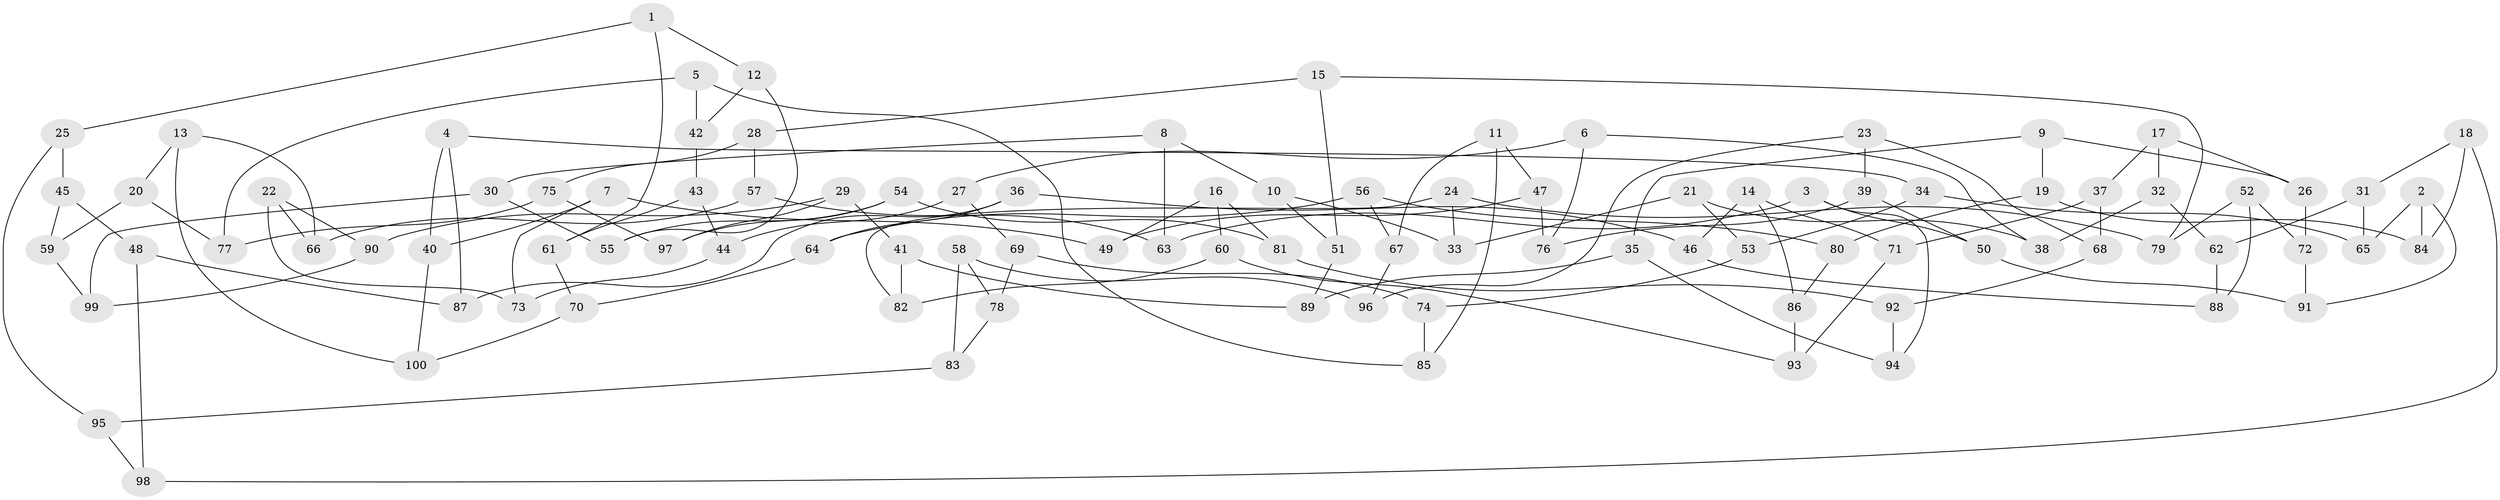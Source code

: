 // Generated by graph-tools (version 1.1) at 2025/39/02/21/25 10:39:00]
// undirected, 100 vertices, 150 edges
graph export_dot {
graph [start="1"]
  node [color=gray90,style=filled];
  1;
  2;
  3;
  4;
  5;
  6;
  7;
  8;
  9;
  10;
  11;
  12;
  13;
  14;
  15;
  16;
  17;
  18;
  19;
  20;
  21;
  22;
  23;
  24;
  25;
  26;
  27;
  28;
  29;
  30;
  31;
  32;
  33;
  34;
  35;
  36;
  37;
  38;
  39;
  40;
  41;
  42;
  43;
  44;
  45;
  46;
  47;
  48;
  49;
  50;
  51;
  52;
  53;
  54;
  55;
  56;
  57;
  58;
  59;
  60;
  61;
  62;
  63;
  64;
  65;
  66;
  67;
  68;
  69;
  70;
  71;
  72;
  73;
  74;
  75;
  76;
  77;
  78;
  79;
  80;
  81;
  82;
  83;
  84;
  85;
  86;
  87;
  88;
  89;
  90;
  91;
  92;
  93;
  94;
  95;
  96;
  97;
  98;
  99;
  100;
  1 -- 12;
  1 -- 61;
  1 -- 25;
  2 -- 65;
  2 -- 91;
  2 -- 84;
  3 -- 50;
  3 -- 94;
  3 -- 63;
  4 -- 34;
  4 -- 40;
  4 -- 87;
  5 -- 77;
  5 -- 85;
  5 -- 42;
  6 -- 38;
  6 -- 27;
  6 -- 76;
  7 -- 49;
  7 -- 73;
  7 -- 40;
  8 -- 10;
  8 -- 63;
  8 -- 30;
  9 -- 19;
  9 -- 35;
  9 -- 26;
  10 -- 33;
  10 -- 51;
  11 -- 85;
  11 -- 67;
  11 -- 47;
  12 -- 42;
  12 -- 55;
  13 -- 20;
  13 -- 100;
  13 -- 66;
  14 -- 86;
  14 -- 46;
  14 -- 71;
  15 -- 79;
  15 -- 51;
  15 -- 28;
  16 -- 60;
  16 -- 81;
  16 -- 49;
  17 -- 37;
  17 -- 32;
  17 -- 26;
  18 -- 98;
  18 -- 84;
  18 -- 31;
  19 -- 84;
  19 -- 80;
  20 -- 59;
  20 -- 77;
  21 -- 38;
  21 -- 33;
  21 -- 53;
  22 -- 90;
  22 -- 66;
  22 -- 73;
  23 -- 39;
  23 -- 96;
  23 -- 68;
  24 -- 33;
  24 -- 79;
  24 -- 82;
  25 -- 95;
  25 -- 45;
  26 -- 72;
  27 -- 44;
  27 -- 69;
  28 -- 57;
  28 -- 75;
  29 -- 41;
  29 -- 97;
  29 -- 90;
  30 -- 55;
  30 -- 99;
  31 -- 65;
  31 -- 62;
  32 -- 38;
  32 -- 62;
  34 -- 53;
  34 -- 65;
  35 -- 94;
  35 -- 89;
  36 -- 46;
  36 -- 64;
  36 -- 87;
  37 -- 68;
  37 -- 71;
  39 -- 50;
  39 -- 76;
  40 -- 100;
  41 -- 82;
  41 -- 89;
  42 -- 43;
  43 -- 61;
  43 -- 44;
  44 -- 73;
  45 -- 48;
  45 -- 59;
  46 -- 88;
  47 -- 76;
  47 -- 49;
  48 -- 87;
  48 -- 98;
  50 -- 91;
  51 -- 89;
  52 -- 79;
  52 -- 88;
  52 -- 72;
  53 -- 74;
  54 -- 55;
  54 -- 97;
  54 -- 81;
  56 -- 67;
  56 -- 80;
  56 -- 64;
  57 -- 66;
  57 -- 63;
  58 -- 83;
  58 -- 96;
  58 -- 78;
  59 -- 99;
  60 -- 93;
  60 -- 82;
  61 -- 70;
  62 -- 88;
  64 -- 70;
  67 -- 96;
  68 -- 92;
  69 -- 74;
  69 -- 78;
  70 -- 100;
  71 -- 93;
  72 -- 91;
  74 -- 85;
  75 -- 97;
  75 -- 77;
  78 -- 83;
  80 -- 86;
  81 -- 92;
  83 -- 95;
  86 -- 93;
  90 -- 99;
  92 -- 94;
  95 -- 98;
}
